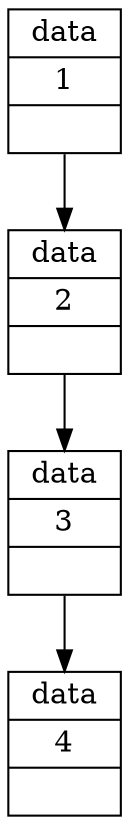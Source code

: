 digraph LinkedList {
    node [shape=record];

    node1 [label="{ data | 1 | <next> }"];
    node2 [label="{ data | 2 | <next> }"];
    node3 [label="{ data | 3 | <next> }"];
    node4 [label="{ data | 4 | <next> }"];

    node1:next -> node2;
    node2:next -> node3;
    node3:next -> node4;
}